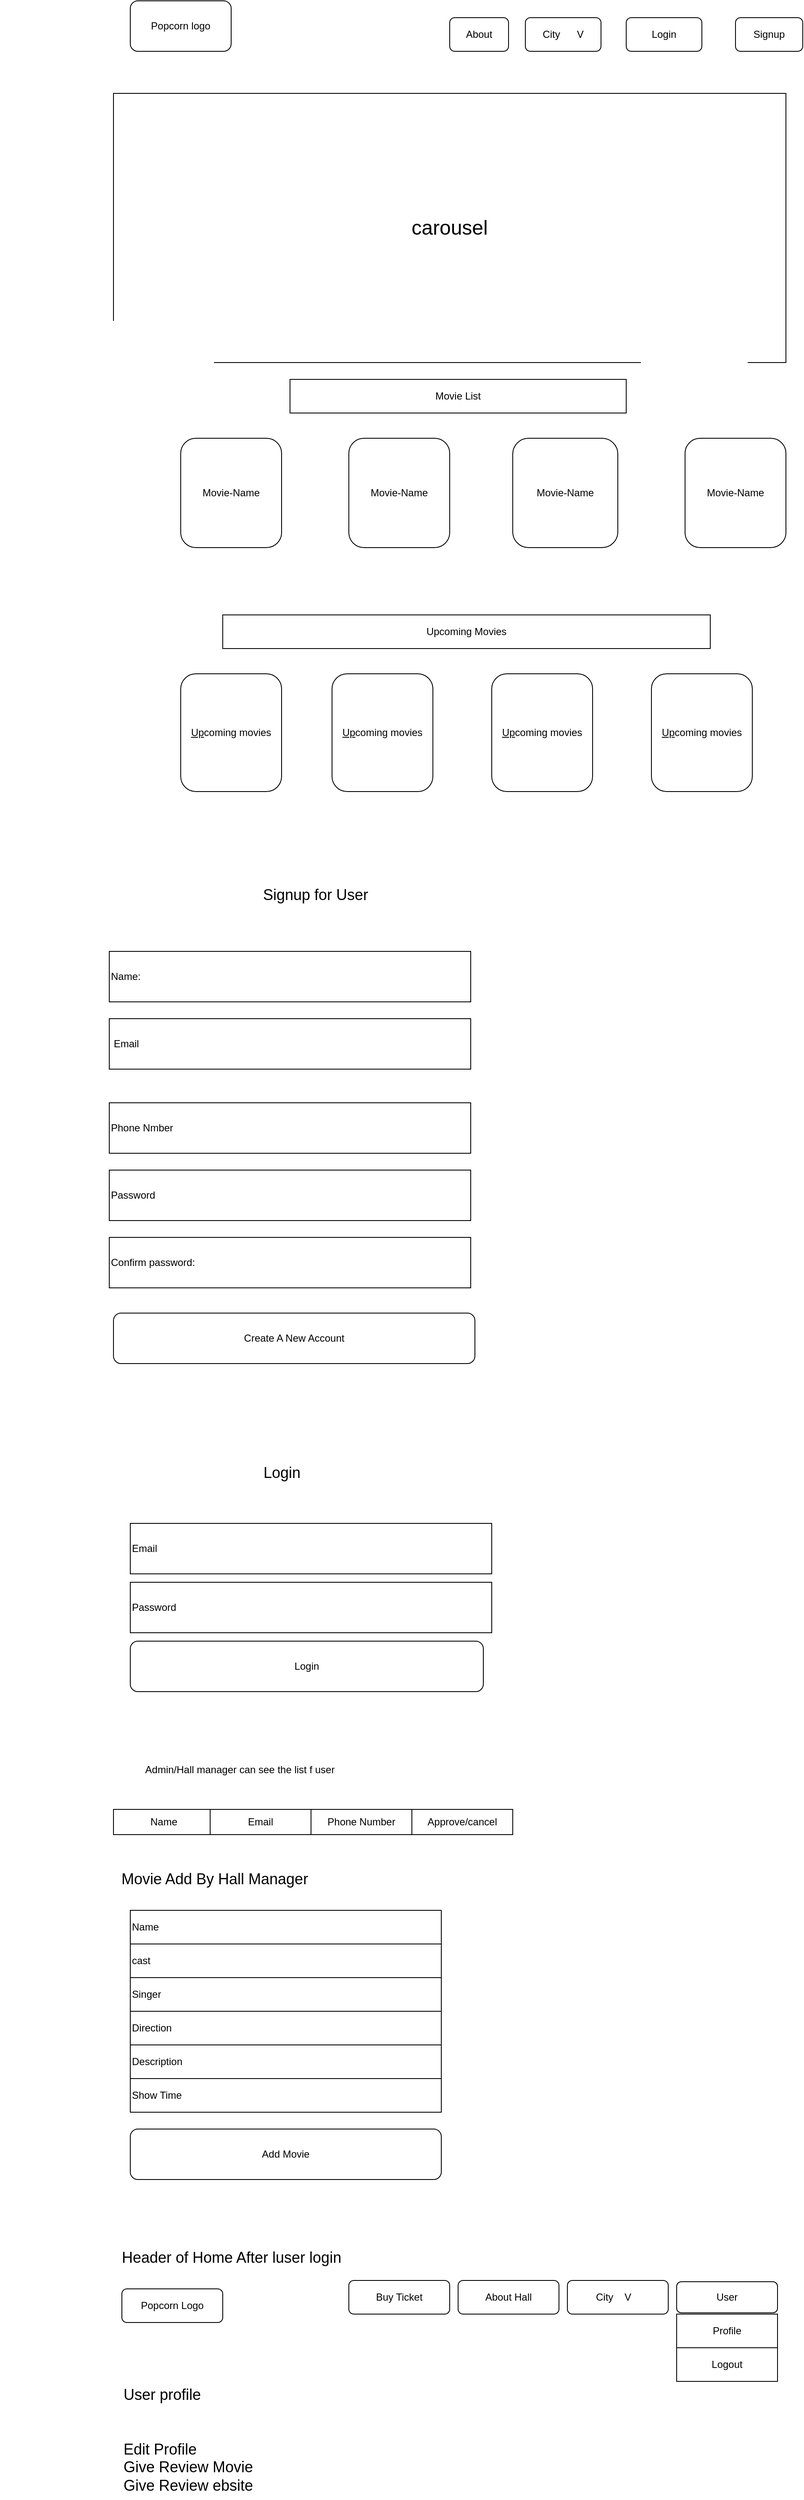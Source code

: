 <mxfile version="21.6.1" type="device">
  <diagram name="Page-1" id="4PSTWCO-GAQhO6vcPNk5">
    <mxGraphModel dx="2330" dy="877" grid="1" gridSize="10" guides="1" tooltips="1" connect="1" arrows="1" fold="1" page="1" pageScale="1" pageWidth="850" pageHeight="1100" math="0" shadow="0">
      <root>
        <mxCell id="0" />
        <mxCell id="1" parent="0" />
        <mxCell id="bHTzlV4ufYEfvP99l_Os-1" value="Popcorn logo" style="rounded=1;whiteSpace=wrap;html=1;" parent="1" vertex="1">
          <mxGeometry x="20" y="30" width="120" height="60" as="geometry" />
        </mxCell>
        <mxCell id="bHTzlV4ufYEfvP99l_Os-2" value="About" style="rounded=1;whiteSpace=wrap;html=1;" parent="1" vertex="1">
          <mxGeometry x="400" y="50" width="70" height="40" as="geometry" />
        </mxCell>
        <mxCell id="bHTzlV4ufYEfvP99l_Os-4" value="City&amp;nbsp; &amp;nbsp; &amp;nbsp; V" style="rounded=1;whiteSpace=wrap;html=1;" parent="1" vertex="1">
          <mxGeometry x="490" y="50" width="90" height="40" as="geometry" />
        </mxCell>
        <mxCell id="bHTzlV4ufYEfvP99l_Os-5" value="Login" style="rounded=1;whiteSpace=wrap;html=1;" parent="1" vertex="1">
          <mxGeometry x="610" y="50" width="90" height="40" as="geometry" />
        </mxCell>
        <mxCell id="bHTzlV4ufYEfvP99l_Os-6" value="Signup" style="rounded=1;whiteSpace=wrap;html=1;" parent="1" vertex="1">
          <mxGeometry x="740" y="50" width="80" height="40" as="geometry" />
        </mxCell>
        <mxCell id="bHTzlV4ufYEfvP99l_Os-7" value="&lt;font style=&quot;font-size: 24px;&quot;&gt;carousel&lt;/font&gt;" style="rounded=0;whiteSpace=wrap;html=1;" parent="1" vertex="1">
          <mxGeometry y="140" width="800" height="320" as="geometry" />
        </mxCell>
        <mxCell id="bHTzlV4ufYEfvP99l_Os-9" value="&lt;u&gt;Up&lt;/u&gt;coming movies" style="rounded=1;whiteSpace=wrap;html=1;" parent="1" vertex="1">
          <mxGeometry x="80" y="830" width="120" height="140" as="geometry" />
        </mxCell>
        <mxCell id="bHTzlV4ufYEfvP99l_Os-10" value="&lt;u style=&quot;border-color: var(--border-color);&quot;&gt;Up&lt;/u&gt;coming movies" style="rounded=1;whiteSpace=wrap;html=1;" parent="1" vertex="1">
          <mxGeometry x="260" y="830" width="120" height="140" as="geometry" />
        </mxCell>
        <mxCell id="bHTzlV4ufYEfvP99l_Os-11" value="&lt;u style=&quot;border-color: var(--border-color);&quot;&gt;Up&lt;/u&gt;coming movies" style="rounded=1;whiteSpace=wrap;html=1;" parent="1" vertex="1">
          <mxGeometry x="640" y="830" width="120" height="140" as="geometry" />
        </mxCell>
        <mxCell id="bHTzlV4ufYEfvP99l_Os-12" value="&lt;u style=&quot;border-color: var(--border-color);&quot;&gt;Up&lt;/u&gt;coming movies" style="rounded=1;whiteSpace=wrap;html=1;" parent="1" vertex="1">
          <mxGeometry x="450" y="830" width="120" height="140" as="geometry" />
        </mxCell>
        <mxCell id="bHTzlV4ufYEfvP99l_Os-14" value="Movie-Name" style="rounded=1;whiteSpace=wrap;html=1;" parent="1" vertex="1">
          <mxGeometry x="80" y="550" width="120" height="130" as="geometry" />
        </mxCell>
        <mxCell id="bHTzlV4ufYEfvP99l_Os-15" value="Movie-Name" style="rounded=1;whiteSpace=wrap;html=1;" parent="1" vertex="1">
          <mxGeometry x="280" y="550" width="120" height="130" as="geometry" />
        </mxCell>
        <mxCell id="bHTzlV4ufYEfvP99l_Os-16" value="Movie-Name" style="rounded=1;whiteSpace=wrap;html=1;" parent="1" vertex="1">
          <mxGeometry x="475" y="550" width="125" height="130" as="geometry" />
        </mxCell>
        <mxCell id="bHTzlV4ufYEfvP99l_Os-17" value="Movie-Name" style="rounded=1;whiteSpace=wrap;html=1;" parent="1" vertex="1">
          <mxGeometry x="680" y="550" width="120" height="130" as="geometry" />
        </mxCell>
        <mxCell id="bHTzlV4ufYEfvP99l_Os-18" value="Movie List" style="rounded=0;whiteSpace=wrap;html=1;" parent="1" vertex="1">
          <mxGeometry x="210" y="480" width="400" height="40" as="geometry" />
        </mxCell>
        <mxCell id="bHTzlV4ufYEfvP99l_Os-19" value="Upcoming Movies" style="rounded=0;whiteSpace=wrap;html=1;" parent="1" vertex="1">
          <mxGeometry x="130" y="760" width="580" height="40" as="geometry" />
        </mxCell>
        <mxCell id="bHTzlV4ufYEfvP99l_Os-20" value="&lt;font style=&quot;font-size: 18px;&quot;&gt;Signup for User&lt;br&gt;&lt;/font&gt;" style="text;html=1;align=center;verticalAlign=middle;resizable=0;points=[];autosize=1;strokeColor=none;fillColor=none;" parent="1" vertex="1">
          <mxGeometry x="165" y="1073" width="150" height="40" as="geometry" />
        </mxCell>
        <mxCell id="bHTzlV4ufYEfvP99l_Os-23" value="Name:" style="rounded=0;whiteSpace=wrap;html=1;align=left;" parent="1" vertex="1">
          <mxGeometry x="-5" y="1160" width="430" height="60" as="geometry" />
        </mxCell>
        <mxCell id="bHTzlV4ufYEfvP99l_Os-24" value="&amp;nbsp;Email" style="rounded=0;whiteSpace=wrap;html=1;align=left;" parent="1" vertex="1">
          <mxGeometry x="-5" y="1240" width="430" height="60" as="geometry" />
        </mxCell>
        <mxCell id="bHTzlV4ufYEfvP99l_Os-25" value="Phone Nmber" style="rounded=0;whiteSpace=wrap;html=1;align=left;" parent="1" vertex="1">
          <mxGeometry x="-5" y="1340" width="430" height="60" as="geometry" />
        </mxCell>
        <mxCell id="bHTzlV4ufYEfvP99l_Os-26" value="Password" style="rounded=0;whiteSpace=wrap;html=1;align=left;" parent="1" vertex="1">
          <mxGeometry x="-5" y="1420" width="430" height="60" as="geometry" />
        </mxCell>
        <mxCell id="bHTzlV4ufYEfvP99l_Os-27" value="Confirm password:" style="rounded=0;whiteSpace=wrap;html=1;align=left;" parent="1" vertex="1">
          <mxGeometry x="-5" y="1500" width="430" height="60" as="geometry" />
        </mxCell>
        <mxCell id="bHTzlV4ufYEfvP99l_Os-29" value="Create A New Account" style="rounded=1;whiteSpace=wrap;html=1;" parent="1" vertex="1">
          <mxGeometry y="1590" width="430" height="60" as="geometry" />
        </mxCell>
        <mxCell id="bHTzlV4ufYEfvP99l_Os-30" value="&lt;font style=&quot;font-size: 18px;&quot;&gt;Login&lt;/font&gt;" style="text;html=1;align=center;verticalAlign=middle;resizable=0;points=[];autosize=1;strokeColor=none;fillColor=none;" parent="1" vertex="1">
          <mxGeometry x="165" y="1760" width="70" height="40" as="geometry" />
        </mxCell>
        <mxCell id="bHTzlV4ufYEfvP99l_Os-31" value="Email" style="rounded=0;whiteSpace=wrap;html=1;align=left;" parent="1" vertex="1">
          <mxGeometry x="20" y="1840" width="430" height="60" as="geometry" />
        </mxCell>
        <mxCell id="bHTzlV4ufYEfvP99l_Os-32" value="Password" style="rounded=0;whiteSpace=wrap;html=1;align=left;" parent="1" vertex="1">
          <mxGeometry x="20" y="1910" width="430" height="60" as="geometry" />
        </mxCell>
        <mxCell id="bHTzlV4ufYEfvP99l_Os-33" value="Login" style="rounded=1;whiteSpace=wrap;html=1;" parent="1" vertex="1">
          <mxGeometry x="20" y="1980" width="420" height="60" as="geometry" />
        </mxCell>
        <mxCell id="bHTzlV4ufYEfvP99l_Os-34" value="Admin/Hall manager can see the list f user&lt;br&gt;" style="text;html=1;align=center;verticalAlign=middle;resizable=0;points=[];autosize=1;strokeColor=none;fillColor=none;" parent="1" vertex="1">
          <mxGeometry x="25" y="2118" width="250" height="30" as="geometry" />
        </mxCell>
        <mxCell id="bHTzlV4ufYEfvP99l_Os-35" value="Name" style="rounded=0;whiteSpace=wrap;html=1;" parent="1" vertex="1">
          <mxGeometry y="2180" width="120" height="30" as="geometry" />
        </mxCell>
        <mxCell id="bHTzlV4ufYEfvP99l_Os-36" value="Email" style="rounded=0;whiteSpace=wrap;html=1;" parent="1" vertex="1">
          <mxGeometry x="115" y="2180" width="120" height="30" as="geometry" />
        </mxCell>
        <mxCell id="bHTzlV4ufYEfvP99l_Os-37" value="Phone Number" style="rounded=0;whiteSpace=wrap;html=1;" parent="1" vertex="1">
          <mxGeometry x="235" y="2180" width="120" height="30" as="geometry" />
        </mxCell>
        <mxCell id="bHTzlV4ufYEfvP99l_Os-38" value="Approve/cancel" style="rounded=0;whiteSpace=wrap;html=1;" parent="1" vertex="1">
          <mxGeometry x="355" y="2180" width="120" height="30" as="geometry" />
        </mxCell>
        <mxCell id="bHTzlV4ufYEfvP99l_Os-39" value="&lt;font style=&quot;font-size: 18px;&quot;&gt;Movie Add By Hall Manager&lt;/font&gt;" style="text;html=1;align=center;verticalAlign=middle;resizable=0;points=[];autosize=1;strokeColor=none;fillColor=none;" parent="1" vertex="1">
          <mxGeometry x="-5" y="2243" width="250" height="40" as="geometry" />
        </mxCell>
        <mxCell id="bHTzlV4ufYEfvP99l_Os-40" value="Name" style="rounded=0;whiteSpace=wrap;html=1;align=left;" parent="1" vertex="1">
          <mxGeometry x="20" y="2300" width="370" height="40" as="geometry" />
        </mxCell>
        <mxCell id="bHTzlV4ufYEfvP99l_Os-41" value="cast" style="rounded=0;whiteSpace=wrap;html=1;align=left;" parent="1" vertex="1">
          <mxGeometry x="20" y="2340" width="370" height="40" as="geometry" />
        </mxCell>
        <mxCell id="bHTzlV4ufYEfvP99l_Os-42" value="Singer" style="rounded=0;whiteSpace=wrap;html=1;align=left;" parent="1" vertex="1">
          <mxGeometry x="20" y="2380" width="370" height="40" as="geometry" />
        </mxCell>
        <mxCell id="bHTzlV4ufYEfvP99l_Os-43" value="Direction" style="rounded=0;whiteSpace=wrap;html=1;align=left;" parent="1" vertex="1">
          <mxGeometry x="20" y="2420" width="370" height="40" as="geometry" />
        </mxCell>
        <mxCell id="bHTzlV4ufYEfvP99l_Os-44" value="Description" style="rounded=0;whiteSpace=wrap;html=1;align=left;" parent="1" vertex="1">
          <mxGeometry x="20" y="2460" width="370" height="40" as="geometry" />
        </mxCell>
        <mxCell id="bHTzlV4ufYEfvP99l_Os-45" value="Show Time" style="rounded=0;whiteSpace=wrap;html=1;align=left;" parent="1" vertex="1">
          <mxGeometry x="20" y="2500" width="370" height="40" as="geometry" />
        </mxCell>
        <mxCell id="bHTzlV4ufYEfvP99l_Os-46" value="Add Movie" style="rounded=1;whiteSpace=wrap;html=1;" parent="1" vertex="1">
          <mxGeometry x="20" y="2560" width="370" height="60" as="geometry" />
        </mxCell>
        <mxCell id="bHTzlV4ufYEfvP99l_Os-47" value="&lt;font style=&quot;font-size: 18px;&quot;&gt;&amp;nbsp; &amp;nbsp; &amp;nbsp; &amp;nbsp; &amp;nbsp; &amp;nbsp; &amp;nbsp; &amp;nbsp; &amp;nbsp; &amp;nbsp; &amp;nbsp; &amp;nbsp; &amp;nbsp; &amp;nbsp;Header of Home After luser login&amp;nbsp;&lt;/font&gt;" style="text;html=1;align=center;verticalAlign=middle;resizable=0;points=[];autosize=1;strokeColor=none;fillColor=none;" parent="1" vertex="1">
          <mxGeometry x="-135" y="2693" width="420" height="40" as="geometry" />
        </mxCell>
        <mxCell id="bHTzlV4ufYEfvP99l_Os-48" value="Popcorn Logo" style="rounded=1;whiteSpace=wrap;html=1;" parent="1" vertex="1">
          <mxGeometry x="10" y="2750" width="120" height="40" as="geometry" />
        </mxCell>
        <mxCell id="bHTzlV4ufYEfvP99l_Os-49" value="Buy Ticket" style="rounded=1;whiteSpace=wrap;html=1;" parent="1" vertex="1">
          <mxGeometry x="280" y="2740" width="120" height="40" as="geometry" />
        </mxCell>
        <mxCell id="bHTzlV4ufYEfvP99l_Os-50" value="About Hall" style="rounded=1;whiteSpace=wrap;html=1;" parent="1" vertex="1">
          <mxGeometry x="410" y="2740" width="120" height="40" as="geometry" />
        </mxCell>
        <mxCell id="bHTzlV4ufYEfvP99l_Os-51" value="City&amp;nbsp; &amp;nbsp; V&amp;nbsp; &amp;nbsp;" style="rounded=1;whiteSpace=wrap;html=1;" parent="1" vertex="1">
          <mxGeometry x="540" y="2740" width="120" height="40" as="geometry" />
        </mxCell>
        <mxCell id="bHTzlV4ufYEfvP99l_Os-55" value="User" style="rounded=1;whiteSpace=wrap;html=1;" parent="1" vertex="1">
          <mxGeometry x="670" y="2741.5" width="120" height="37" as="geometry" />
        </mxCell>
        <mxCell id="bHTzlV4ufYEfvP99l_Os-56" value="Profile" style="rounded=0;whiteSpace=wrap;html=1;" parent="1" vertex="1">
          <mxGeometry x="670" y="2780" width="120" height="40" as="geometry" />
        </mxCell>
        <mxCell id="bHTzlV4ufYEfvP99l_Os-57" value="Logout" style="rounded=0;whiteSpace=wrap;html=1;" parent="1" vertex="1">
          <mxGeometry x="670" y="2820" width="120" height="40" as="geometry" />
        </mxCell>
        <mxCell id="bHTzlV4ufYEfvP99l_Os-58" value="&lt;font style=&quot;font-size: 18px;&quot;&gt;User profile&lt;br&gt;&lt;br&gt;&lt;br&gt;Edit Profile&lt;br&gt;Give Review Movie&lt;br&gt;Give Review ebsite&lt;br&gt;&lt;/font&gt;" style="text;html=1;align=left;verticalAlign=middle;resizable=0;points=[];autosize=1;strokeColor=none;fillColor=none;" parent="1" vertex="1">
          <mxGeometry x="10" y="2860" width="180" height="140" as="geometry" />
        </mxCell>
      </root>
    </mxGraphModel>
  </diagram>
</mxfile>

